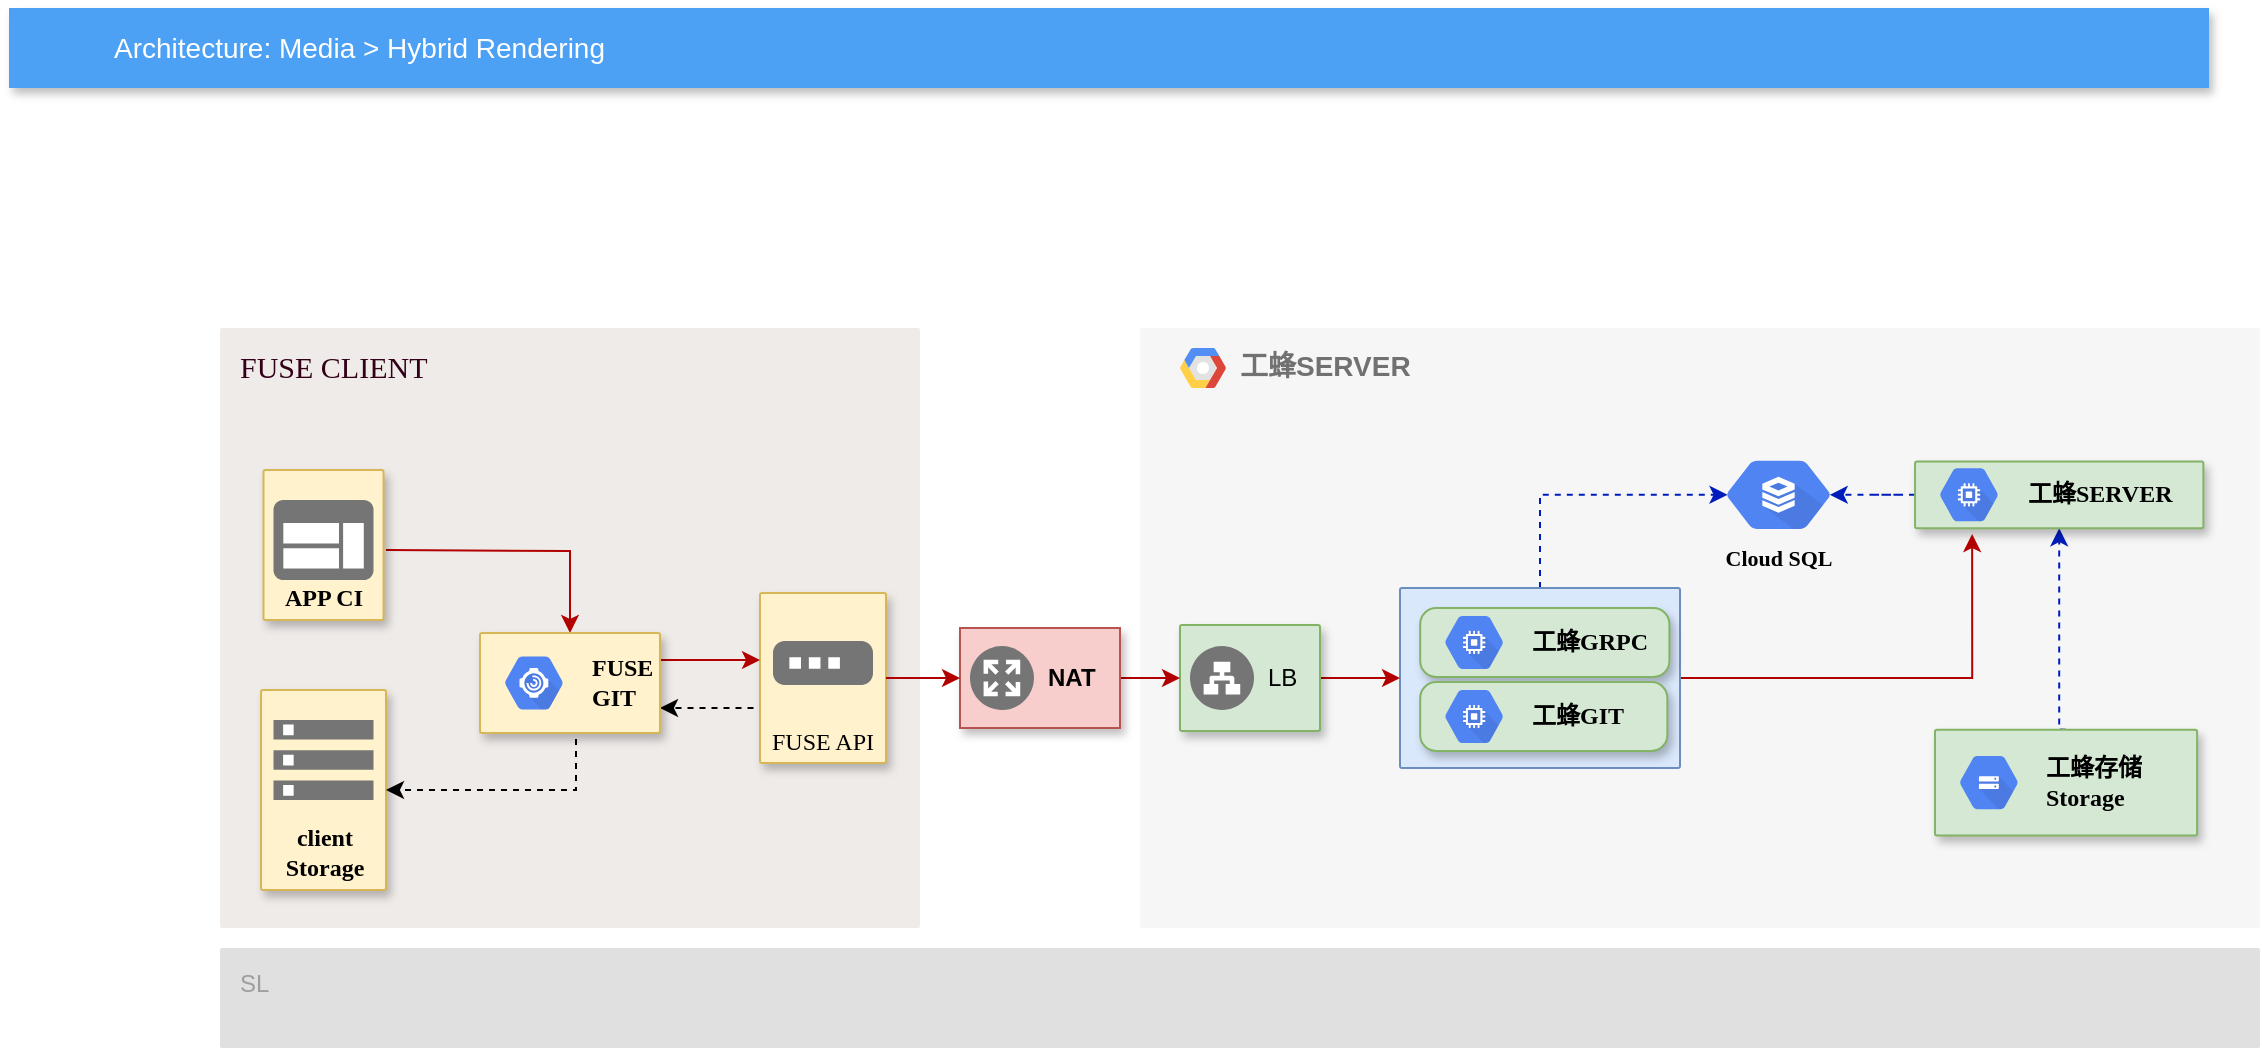 <mxfile version="14.8.3" type="github">
  <diagram id="f106602c-feb2-e66a-4537-3a34d633f6aa" name="Page-1">
    <mxGraphModel dx="1422" dy="738" grid="1" gridSize="10" guides="1" tooltips="1" connect="1" arrows="1" fold="1" page="1" pageScale="1" pageWidth="1169" pageHeight="827" background="none" math="0" shadow="0">
      <root>
        <mxCell id="0" />
        <mxCell id="1" parent="0" />
        <mxCell id="14" value="&lt;b&gt;工蜂SERVER&lt;/b&gt;" style="fillColor=#F6F6F6;strokeColor=none;shadow=0;gradientColor=none;fontSize=14;align=left;spacing=10;fontColor=#717171;9E9E9E;verticalAlign=top;spacingTop=-4;fontStyle=0;spacingLeft=40;html=1;" parent="1" vertex="1">
          <mxGeometry x="600" y="200" width="560" height="300" as="geometry" />
        </mxCell>
        <mxCell id="15" value="" style="shape=mxgraph.gcp2.google_cloud_platform;fillColor=#F6F6F6;strokeColor=none;shadow=0;gradientColor=none;" parent="14" vertex="1">
          <mxGeometry width="23" height="20" relative="1" as="geometry">
            <mxPoint x="20" y="10" as="offset" />
          </mxGeometry>
        </mxCell>
        <mxCell id="YzS24vDYuK0bhDbNlh35-437" value="&lt;font face=&quot;Lucida Console&quot; color=&quot;#000000&quot;&gt;Cloud SQL&lt;/font&gt;" style="html=1;fillColor=#5184F3;strokeColor=none;verticalAlign=top;labelPosition=center;verticalLabelPosition=bottom;align=center;spacingTop=-6;fontSize=11;fontStyle=1;fontColor=#999999;shape=mxgraph.gcp2.hexIcon;prIcon=cloud_sql" vertex="1" parent="14">
          <mxGeometry x="279.999" y="58.335" width="78.637" height="50.142" as="geometry" />
        </mxCell>
        <mxCell id="YzS24vDYuK0bhDbNlh35-552" style="edgeStyle=orthogonalEdgeStyle;rounded=0;orthogonalLoop=1;jettySize=auto;html=1;exitX=0.5;exitY=0;exitDx=0;exitDy=0;entryX=0.5;entryY=1;entryDx=0;entryDy=0;fillColor=#0050ef;strokeColor=#001DBC;dashed=1;" edge="1" parent="14" source="406" target="YzS24vDYuK0bhDbNlh35-493">
          <mxGeometry relative="1" as="geometry">
            <Array as="points">
              <mxPoint x="460" y="201" />
            </Array>
          </mxGeometry>
        </mxCell>
        <mxCell id="406" value="" style="strokeColor=#82b366;fillColor=#d5e8d4;shadow=1;strokeWidth=1;rounded=1;absoluteArcSize=1;arcSize=2;fontSize=17;align=right;html=1;" parent="14" vertex="1">
          <mxGeometry x="397.491" y="200.834" width="131.064" height="52.941" as="geometry" />
        </mxCell>
        <mxCell id="407" value="&lt;font color=&quot;#000000&quot; face=&quot;Lucida Console&quot;&gt;&lt;b&gt;工蜂存储&lt;br&gt;Storage&lt;/b&gt;&lt;/font&gt;" style="dashed=0;connectable=0;html=1;fillColor=#5184F3;strokeColor=none;shape=mxgraph.gcp2.hexIcon;prIcon=cloud_storage;part=1;labelPosition=right;verticalLabelPosition=middle;align=left;verticalAlign=middle;spacingLeft=5;fontColor=#999999;fontSize=12;" parent="406" vertex="1">
          <mxGeometry y="0.5" width="44" height="39" relative="1" as="geometry">
            <mxPoint x="5" y="-19.5" as="offset" />
          </mxGeometry>
        </mxCell>
        <mxCell id="YzS24vDYuK0bhDbNlh35-555" style="edgeStyle=orthogonalEdgeStyle;rounded=0;orthogonalLoop=1;jettySize=auto;html=1;exitX=0;exitY=0.5;exitDx=0;exitDy=0;entryX=0.825;entryY=0.5;entryDx=0;entryDy=0;entryPerimeter=0;fillColor=#0050ef;strokeColor=#001DBC;dashed=1;" edge="1" parent="14" source="YzS24vDYuK0bhDbNlh35-493" target="YzS24vDYuK0bhDbNlh35-437">
          <mxGeometry relative="1" as="geometry" />
        </mxCell>
        <mxCell id="YzS24vDYuK0bhDbNlh35-493" value="" style="strokeColor=#82b366;fillColor=#d5e8d4;shadow=1;strokeWidth=1;rounded=1;absoluteArcSize=1;arcSize=2;fontSize=17;align=right;html=1;" vertex="1" parent="14">
          <mxGeometry x="387.525" y="66.743" width="144.168" height="33.333" as="geometry" />
        </mxCell>
        <mxCell id="YzS24vDYuK0bhDbNlh35-494" value="&lt;font style=&quot;font-size: 12px&quot; face=&quot;Lucida Console&quot; color=&quot;#000000&quot;&gt;&lt;b&gt;工蜂SERVER&lt;/b&gt;&lt;/font&gt;" style="dashed=0;connectable=0;html=1;fillColor=#5184F3;strokeColor=none;shape=mxgraph.gcp2.hexIcon;prIcon=compute_engine;part=1;labelPosition=right;verticalLabelPosition=middle;align=left;verticalAlign=middle;spacingLeft=5;fontColor=#999999;fontSize=12;" vertex="1" parent="YzS24vDYuK0bhDbNlh35-493">
          <mxGeometry y="0.5" width="44" height="39" relative="1" as="geometry">
            <mxPoint x="5" y="-19.5" as="offset" />
          </mxGeometry>
        </mxCell>
        <mxCell id="YzS24vDYuK0bhDbNlh35-587" style="edgeStyle=orthogonalEdgeStyle;rounded=0;orthogonalLoop=1;jettySize=auto;html=1;entryX=0.5;entryY=1;entryDx=0;entryDy=0;fontFamily=Lucida Console;" edge="1" parent="14" target="YzS24vDYuK0bhDbNlh35-493">
          <mxGeometry relative="1" as="geometry">
            <mxPoint x="460" y="100" as="sourcePoint" />
          </mxGeometry>
        </mxCell>
        <mxCell id="2" value="Architecture: Media &amp;gt; Hybrid Rendering" style="fillColor=#4DA1F5;strokeColor=none;shadow=1;gradientColor=none;fontSize=14;align=left;spacingLeft=50;fontColor=#ffffff;html=1;" parent="1" vertex="1">
          <mxGeometry x="34.5" y="40" width="1100" height="40" as="geometry" />
        </mxCell>
        <mxCell id="16" value="SL" style="rounded=1;absoluteArcSize=1;arcSize=2;html=1;strokeColor=none;gradientColor=none;shadow=0;dashed=0;strokeColor=none;fontSize=12;fontColor=#9E9E9E;align=left;verticalAlign=top;spacing=10;spacingTop=-4;fillColor=#E0E0E0;" parent="1" vertex="1">
          <mxGeometry x="140" y="510" width="1020" height="50" as="geometry" />
        </mxCell>
        <mxCell id="391" value="&lt;font face=&quot;Lucida Console&quot; style=&quot;font-size: 15px&quot; color=&quot;#33001a&quot;&gt;FUSE CLIENT&lt;/font&gt;" style="rounded=1;absoluteArcSize=1;arcSize=2;html=1;strokeColor=none;gradientColor=none;shadow=0;dashed=0;strokeColor=none;fontSize=12;fontColor=#9E9E9E;align=left;verticalAlign=top;spacing=10;spacingTop=-4;fillColor=#EFEBE9;whiteSpace=wrap;" parent="1" vertex="1">
          <mxGeometry x="140" y="200" width="350" height="300" as="geometry" />
        </mxCell>
        <mxCell id="YzS24vDYuK0bhDbNlh35-565" style="edgeStyle=orthogonalEdgeStyle;rounded=0;orthogonalLoop=1;jettySize=auto;html=1;exitX=1;exitY=0.5;exitDx=0;exitDy=0;entryX=0.5;entryY=0;entryDx=0;entryDy=0;fillColor=#e51400;strokeColor=#B20000;" edge="1" parent="1" target="YzS24vDYuK0bhDbNlh35-560">
          <mxGeometry relative="1" as="geometry">
            <mxPoint x="223" y="311" as="sourcePoint" />
          </mxGeometry>
        </mxCell>
        <mxCell id="394" value="&lt;b&gt;&lt;font face=&quot;Lucida Console&quot; color=&quot;#000000&quot;&gt;client&lt;br&gt;Storage&lt;/font&gt;&lt;/b&gt;" style="strokeColor=#d6b656;fillColor=#fff2cc;shadow=1;strokeWidth=1;rounded=1;absoluteArcSize=1;arcSize=2;labelPosition=center;verticalLabelPosition=middle;align=center;verticalAlign=bottom;spacingLeft=0;fontSize=12;whiteSpace=wrap;spacingBottom=2;html=1;" parent="1" vertex="1">
          <mxGeometry x="160.5" y="381" width="62.5" height="100" as="geometry" />
        </mxCell>
        <mxCell id="395" value="" style="dashed=0;html=1;fillColor=#757575;strokeColor=none;shape=mxgraph.gcp2.storage;part=1;" parent="394" vertex="1">
          <mxGeometry x="0.5" width="50" height="40" relative="1" as="geometry">
            <mxPoint x="-25" y="15" as="offset" />
          </mxGeometry>
        </mxCell>
        <mxCell id="YzS24vDYuK0bhDbNlh35-592" style="edgeStyle=orthogonalEdgeStyle;rounded=0;jumpSize=10;orthogonalLoop=1;jettySize=auto;html=1;exitX=0;exitY=0.75;exitDx=0;exitDy=0;entryX=1;entryY=0.75;entryDx=0;entryDy=0;dashed=1;fontFamily=Lucida Console;" edge="1" parent="1" target="YzS24vDYuK0bhDbNlh35-560">
          <mxGeometry relative="1" as="geometry">
            <mxPoint x="410" y="387.25" as="sourcePoint" />
            <Array as="points">
              <mxPoint x="410" y="390" />
            </Array>
          </mxGeometry>
        </mxCell>
        <mxCell id="398" value="&lt;font face=&quot;Lucida Console&quot; color=&quot;#000000&quot;&gt;FUSE API&lt;/font&gt;" style="strokeColor=#d6b656;fillColor=#fff2cc;shadow=1;strokeWidth=1;rounded=1;absoluteArcSize=1;arcSize=2;labelPosition=center;verticalLabelPosition=middle;align=center;verticalAlign=bottom;spacingLeft=0;fontSize=12;whiteSpace=wrap;spacingBottom=2;html=1;" parent="1" vertex="1">
          <mxGeometry x="410" y="332.5" width="63" height="85" as="geometry" />
        </mxCell>
        <mxCell id="399" value="" style="dashed=0;html=1;fillColor=#757575;strokeColor=none;shape=mxgraph.gcp2.gateway_icon;part=1;" parent="398" vertex="1">
          <mxGeometry x="0.5" width="50" height="22" relative="1" as="geometry">
            <mxPoint x="-25" y="24" as="offset" />
          </mxGeometry>
        </mxCell>
        <mxCell id="YzS24vDYuK0bhDbNlh35-548" style="edgeStyle=orthogonalEdgeStyle;rounded=0;orthogonalLoop=1;jettySize=auto;html=1;exitX=1;exitY=0.5;exitDx=0;exitDy=0;exitPerimeter=0;fillColor=#e51400;strokeColor=#B20000;entryX=0.198;entryY=1.088;entryDx=0;entryDy=0;entryPerimeter=0;" edge="1" parent="1" source="YzS24vDYuK0bhDbNlh35-536" target="YzS24vDYuK0bhDbNlh35-493">
          <mxGeometry relative="1" as="geometry">
            <mxPoint x="1030" y="325" as="targetPoint" />
            <Array as="points">
              <mxPoint x="1016" y="375" />
            </Array>
          </mxGeometry>
        </mxCell>
        <mxCell id="YzS24vDYuK0bhDbNlh35-556" style="edgeStyle=orthogonalEdgeStyle;rounded=0;orthogonalLoop=1;jettySize=auto;html=1;exitX=0.5;exitY=0;exitDx=0;exitDy=0;exitPerimeter=0;entryX=0.175;entryY=0.5;entryDx=0;entryDy=0;entryPerimeter=0;fillColor=#0050ef;strokeColor=#001DBC;dashed=1;jumpSize=10;" edge="1" parent="1" source="YzS24vDYuK0bhDbNlh35-536" target="YzS24vDYuK0bhDbNlh35-437">
          <mxGeometry relative="1" as="geometry">
            <Array as="points">
              <mxPoint x="800" y="283" />
            </Array>
          </mxGeometry>
        </mxCell>
        <mxCell id="YzS24vDYuK0bhDbNlh35-536" value="" style="points=[[0,0,0],[0.25,0,0],[0.5,0,0],[0.75,0,0],[1,0,0],[1,0.25,0],[1,0.5,0],[1,0.75,0],[1,1,0],[0.75,1,0],[0.5,1,0],[0.25,1,0],[0,1,0],[0,0.75,0],[0,0.5,0],[0,0.25,0]];rounded=1;absoluteArcSize=1;arcSize=2;html=1;strokeColor=#6c8ebf;shadow=0;dashed=0;fontSize=12;align=left;verticalAlign=top;spacing=10;spacingTop=-4;fillColor=#dae8fc;" vertex="1" parent="1">
          <mxGeometry x="730" y="330" width="140" height="90" as="geometry" />
        </mxCell>
        <mxCell id="YzS24vDYuK0bhDbNlh35-537" value="" style="strokeColor=#82b366;fillColor=#d5e8d4;shadow=1;strokeWidth=1;rounded=1;absoluteArcSize=1;arcSize=16;fontSize=17;align=right;html=1;direction=south;" vertex="1" parent="1">
          <mxGeometry x="740.097" y="340.003" width="124.607" height="34.444" as="geometry" />
        </mxCell>
        <mxCell id="YzS24vDYuK0bhDbNlh35-538" value="&lt;font style=&quot;font-size: 12px&quot; face=&quot;Lucida Console&quot; color=&quot;#000000&quot;&gt;&lt;b&gt;工蜂GRPC&lt;/b&gt;&lt;/font&gt;" style="dashed=0;connectable=0;html=1;fillColor=#5184F3;strokeColor=none;shape=mxgraph.gcp2.hexIcon;prIcon=compute_engine;part=1;labelPosition=right;verticalLabelPosition=middle;align=left;verticalAlign=middle;spacingLeft=5;fontColor=#999999;fontSize=12;" vertex="1" parent="YzS24vDYuK0bhDbNlh35-537">
          <mxGeometry y="0.5" width="44" height="39" relative="1" as="geometry">
            <mxPoint x="5" y="-19.5" as="offset" />
          </mxGeometry>
        </mxCell>
        <mxCell id="YzS24vDYuK0bhDbNlh35-539" value="" style="strokeColor=#82b366;fillColor=#d5e8d4;shadow=1;strokeWidth=1;rounded=1;absoluteArcSize=1;arcSize=16;fontSize=17;align=right;html=1;direction=south;" vertex="1" parent="1">
          <mxGeometry x="740.097" y="377.031" width="123.577" height="34.444" as="geometry" />
        </mxCell>
        <mxCell id="YzS24vDYuK0bhDbNlh35-540" value="&lt;font style=&quot;font-size: 12px&quot; face=&quot;Lucida Console&quot; color=&quot;#000000&quot;&gt;&lt;b&gt;工蜂GIT&lt;/b&gt;&lt;/font&gt;" style="dashed=0;connectable=0;html=1;fillColor=#5184F3;strokeColor=none;shape=mxgraph.gcp2.hexIcon;prIcon=compute_engine;part=1;labelPosition=right;verticalLabelPosition=middle;align=left;verticalAlign=middle;spacingLeft=5;fontColor=#999999;fontSize=12;" vertex="1" parent="YzS24vDYuK0bhDbNlh35-539">
          <mxGeometry y="0.5" width="44" height="39" relative="1" as="geometry">
            <mxPoint x="5" y="-19.5" as="offset" />
          </mxGeometry>
        </mxCell>
        <mxCell id="YzS24vDYuK0bhDbNlh35-566" style="edgeStyle=orthogonalEdgeStyle;rounded=0;orthogonalLoop=1;jettySize=auto;html=1;exitX=1;exitY=0.5;exitDx=0;exitDy=0;entryX=0;entryY=0.5;entryDx=0;entryDy=0;fillColor=#e51400;strokeColor=#B20000;" edge="1" parent="1" source="YzS24vDYuK0bhDbNlh35-560">
          <mxGeometry relative="1" as="geometry">
            <mxPoint x="410" y="366" as="targetPoint" />
            <Array as="points">
              <mxPoint x="370" y="366" />
              <mxPoint x="370" y="366" />
            </Array>
          </mxGeometry>
        </mxCell>
        <mxCell id="YzS24vDYuK0bhDbNlh35-567" style="edgeStyle=orthogonalEdgeStyle;rounded=0;orthogonalLoop=1;jettySize=auto;html=1;exitX=0.5;exitY=1;exitDx=0;exitDy=0;entryX=1;entryY=0.5;entryDx=0;entryDy=0;dashed=1;" edge="1" parent="1" source="YzS24vDYuK0bhDbNlh35-560" target="394">
          <mxGeometry relative="1" as="geometry">
            <Array as="points">
              <mxPoint x="318" y="431" />
            </Array>
          </mxGeometry>
        </mxCell>
        <mxCell id="YzS24vDYuK0bhDbNlh35-560" value="" style="strokeColor=#d6b656;shadow=1;strokeWidth=1;rounded=1;absoluteArcSize=1;arcSize=2;fillColor=#fff2cc;" vertex="1" parent="1">
          <mxGeometry x="270" y="352.48" width="90" height="50" as="geometry" />
        </mxCell>
        <mxCell id="YzS24vDYuK0bhDbNlh35-561" value="&lt;b&gt;&lt;font face=&quot;Lucida Console&quot; color=&quot;#000000&quot;&gt;FUSE&lt;br&gt;GIT&lt;br&gt;&lt;/font&gt;&lt;/b&gt;" style="dashed=0;connectable=0;html=1;fillColor=#5184F3;strokeColor=none;shape=mxgraph.gcp2.hexIcon;prIcon=apigee_sense;part=1;labelPosition=right;verticalLabelPosition=middle;align=left;verticalAlign=middle;spacingLeft=5;fontColor=#999999;fontSize=12;" vertex="1" parent="YzS24vDYuK0bhDbNlh35-560">
          <mxGeometry y="0.5" width="44" height="39" relative="1" as="geometry">
            <mxPoint x="5" y="-19.5" as="offset" />
          </mxGeometry>
        </mxCell>
        <mxCell id="YzS24vDYuK0bhDbNlh35-576" style="edgeStyle=orthogonalEdgeStyle;rounded=0;orthogonalLoop=1;jettySize=auto;html=1;exitX=1;exitY=0.5;exitDx=0;exitDy=0;entryX=0;entryY=0.5;entryDx=0;entryDy=0;entryPerimeter=0;fillColor=#e51400;strokeColor=#B20000;" edge="1" parent="1" source="YzS24vDYuK0bhDbNlh35-574" target="YzS24vDYuK0bhDbNlh35-536">
          <mxGeometry relative="1" as="geometry" />
        </mxCell>
        <mxCell id="YzS24vDYuK0bhDbNlh35-574" value="" style="strokeColor=#82b366;shadow=1;strokeWidth=1;rounded=1;absoluteArcSize=1;arcSize=2;fillColor=#d5e8d4;" vertex="1" parent="1">
          <mxGeometry x="620" y="348.5" width="70" height="53" as="geometry" />
        </mxCell>
        <mxCell id="YzS24vDYuK0bhDbNlh35-575" value="LB" style="dashed=0;connectable=0;html=1;fillColor=#757575;strokeColor=none;shape=mxgraph.gcp2.network_load_balancer;part=1;labelPosition=right;verticalLabelPosition=middle;align=left;verticalAlign=middle;spacingLeft=5;fontSize=12;" vertex="1" parent="YzS24vDYuK0bhDbNlh35-574">
          <mxGeometry y="0.5" width="32" height="32" relative="1" as="geometry">
            <mxPoint x="5" y="-16" as="offset" />
          </mxGeometry>
        </mxCell>
        <mxCell id="YzS24vDYuK0bhDbNlh35-582" style="edgeStyle=orthogonalEdgeStyle;rounded=0;orthogonalLoop=1;jettySize=auto;html=1;exitX=1;exitY=0.5;exitDx=0;exitDy=0;fontFamily=Lucida Console;entryX=0;entryY=0.5;entryDx=0;entryDy=0;fillColor=#e51400;strokeColor=#B20000;" edge="1" parent="1" source="YzS24vDYuK0bhDbNlh35-578" target="YzS24vDYuK0bhDbNlh35-574">
          <mxGeometry relative="1" as="geometry" />
        </mxCell>
        <mxCell id="YzS24vDYuK0bhDbNlh35-578" value="" style="strokeColor=#b85450;shadow=1;strokeWidth=1;rounded=1;absoluteArcSize=1;arcSize=0;fillColor=#f8cecc;" vertex="1" parent="1">
          <mxGeometry x="510" y="350" width="80" height="50" as="geometry" />
        </mxCell>
        <mxCell id="YzS24vDYuK0bhDbNlh35-579" value="&lt;b&gt;NAT&lt;/b&gt;" style="dashed=0;connectable=0;html=1;fillColor=#757575;strokeColor=none;shape=mxgraph.gcp2.nat;part=1;labelPosition=right;verticalLabelPosition=middle;align=left;verticalAlign=middle;spacingLeft=5;fontSize=12;" vertex="1" parent="YzS24vDYuK0bhDbNlh35-578">
          <mxGeometry y="0.5" width="32" height="32" relative="1" as="geometry">
            <mxPoint x="5" y="-16" as="offset" />
          </mxGeometry>
        </mxCell>
        <mxCell id="YzS24vDYuK0bhDbNlh35-580" value="APP CI" style="strokeColor=#d6b656;shadow=1;strokeWidth=1;rounded=1;absoluteArcSize=1;arcSize=2;labelPosition=center;verticalLabelPosition=middle;align=center;verticalAlign=bottom;spacingLeft=0;fontSize=12;whiteSpace=wrap;spacingBottom=2;fillColor=#fff2cc;fontStyle=1;fontFamily=Lucida Console;" vertex="1" parent="1">
          <mxGeometry x="161.75" y="271" width="60" height="75" as="geometry" />
        </mxCell>
        <mxCell id="YzS24vDYuK0bhDbNlh35-581" value="" style="dashed=0;connectable=0;html=1;fillColor=#757575;strokeColor=none;shape=mxgraph.gcp2.application;part=1;" vertex="1" parent="YzS24vDYuK0bhDbNlh35-580">
          <mxGeometry x="0.5" width="50" height="40" relative="1" as="geometry">
            <mxPoint x="-25" y="15" as="offset" />
          </mxGeometry>
        </mxCell>
        <mxCell id="YzS24vDYuK0bhDbNlh35-583" style="edgeStyle=orthogonalEdgeStyle;rounded=0;orthogonalLoop=1;jettySize=auto;html=1;entryX=0;entryY=0.5;entryDx=0;entryDy=0;fontFamily=Lucida Console;fillColor=#e51400;strokeColor=#B20000;" edge="1" parent="1" target="YzS24vDYuK0bhDbNlh35-578">
          <mxGeometry relative="1" as="geometry">
            <mxPoint x="473" y="375" as="sourcePoint" />
            <Array as="points">
              <mxPoint x="473" y="375" />
              <mxPoint x="473" y="375" />
            </Array>
          </mxGeometry>
        </mxCell>
      </root>
    </mxGraphModel>
  </diagram>
</mxfile>
